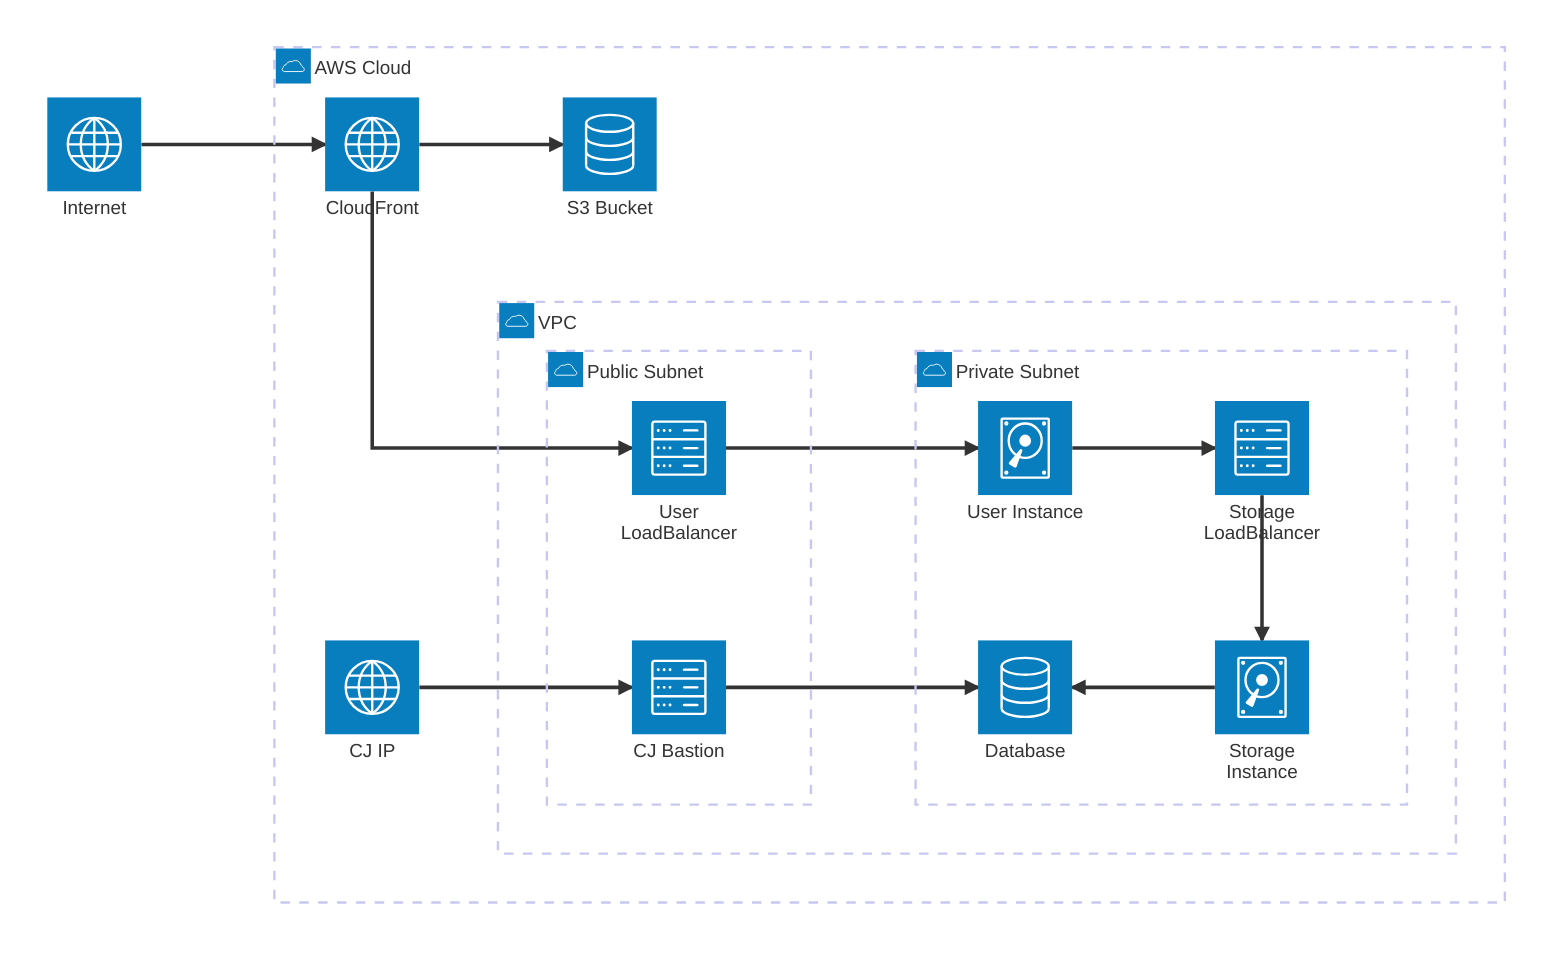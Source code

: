 architecture-beta
    service internet(internet)[Internet]
    group awsCloud(cloud)[AWS Cloud]
    service cf(internet)[CloudFront] in awsCloud
    service s3(database)[S3 Bucket] in awsCloud
    service cjpc(internet)[CJ IP] in awsCloud

    group vpc(cloud)[VPC] in awsCloud

    group public(cloud)[Public Subnet] in vpc
    service userLb(server)[User LoadBalancer] in public
    service bastion(server)[CJ Bastion] in public

    group private(cloud)[Private Subnet] in vpc
    service userIn(disk)[User Instance] in private
    service storageLb(server)[Storage LoadBalancer] in private
    service storageIn(disk)[Storage Instance] in private
    service db(database)[Database] in private

    internet:R --> L:cf
    cf:B --> L:userLb
    cf:R --> L:s3
    userLb:R --> L:userIn
    userIn:R --> L:storageLb
    storageLb:B --> T:storageIn
    storageIn:L --> R:db
    cjpc:R --> L:bastion
    bastion:R --> L:db